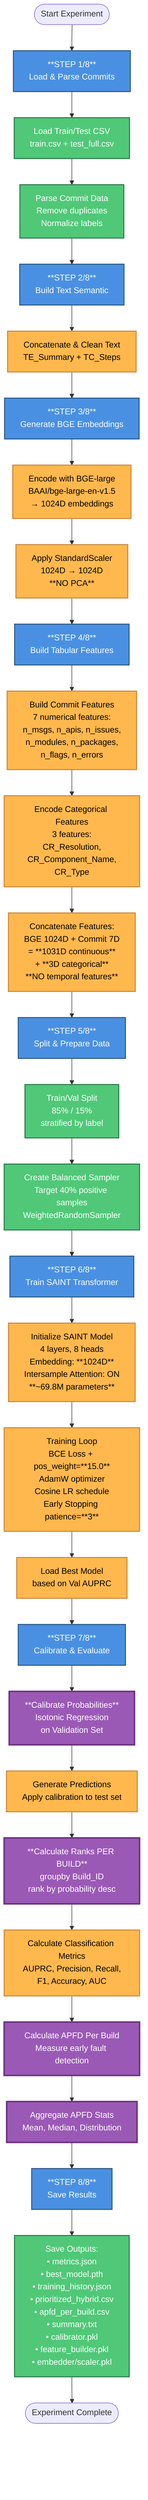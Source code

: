 flowchart TD
    Start([Start Experiment]) --> Step1[**STEP 1/8**<br/>Load & Parse Commits]

    %% Step 1: Load and Parse Commits
    Step1 --> LoadCSV[Load Train/Test CSV<br/>train.csv + test_full.csv]
    LoadCSV --> ParseCommits[Parse Commit Data<br/>Remove duplicates<br/>Normalize labels]

    %% Step 2: Build Text Semantic
    ParseCommits --> Step2[**STEP 2/8**<br/>Build Text Semantic]
    Step2 --> ProcessText[Concatenate & Clean Text<br/>TE_Summary + TC_Steps]

    %% Step 3: Generate BGE Embeddings
    ProcessText --> Step3[**STEP 3/8**<br/>Generate BGE Embeddings]
    Step3 --> EmbedText[Encode with BGE-large<br/>BAAI/bge-large-en-v1.5<br/>→ 1024D embeddings]
    EmbedText --> ScaleEmbed[Apply StandardScaler<br/>1024D → 1024D<br/>**NO PCA**]

    %% Step 4: Build Tabular Features
    ScaleEmbed --> Step4[**STEP 4/8**<br/>Build Tabular Features]
    Step4 --> BuildCommit[Build Commit Features<br/>7 numerical features:<br/>n_msgs, n_apis, n_issues,<br/>n_modules, n_packages,<br/>n_flags, n_errors]
    BuildCommit --> BuildCategorical[Encode Categorical Features<br/>3 features:<br/>CR_Resolution,<br/>CR_Component_Name,<br/>CR_Type]
    BuildCategorical --> ConcatFeatures[Concatenate Features:<br/>BGE 1024D + Commit 7D<br/>= **1031D continuous**<br/>+ **3D categorical**<br/>**NO temporal features**]

    %% Step 5: Split & Prepare Data
    ConcatFeatures --> Step5[**STEP 5/8**<br/>Split & Prepare Data]
    Step5 --> SplitData[Train/Val Split<br/>85% / 15%<br/>stratified by label]
    SplitData --> BalanceSampler[Create Balanced Sampler<br/>Target 40% positive samples<br/>WeightedRandomSampler]

    %% Step 6: Train SAINT Transformer
    BalanceSampler --> Step6[**STEP 6/8**<br/>Train SAINT Transformer]
    Step6 --> InitModel[Initialize SAINT Model<br/>4 layers, 8 heads<br/>Embedding: **1024D**<br/>Intersample Attention: ON<br/>**~69.8M parameters**]
    InitModel --> TrainLoop[Training Loop<br/>BCE Loss + pos_weight=**15.0**<br/>AdamW optimizer<br/>Cosine LR schedule<br/>Early Stopping patience=**3**]
    TrainLoop --> LoadBestModel[Load Best Model<br/>based on Val AUPRC]

    %% Step 7: Calibrate & Evaluate
    LoadBestModel --> Step7[**STEP 7/8**<br/>Calibrate & Evaluate]
    Step7 --> Calibrate[**Calibrate Probabilities**<br/>Isotonic Regression<br/>on Validation Set]
    Calibrate --> Predict[Generate Predictions<br/>Apply calibration to test set]
    Predict --> CalcRanksPERBUILD[**Calculate Ranks PER BUILD**<br/>groupby Build_ID<br/>rank by probability desc]
    CalcRanksPERBUILD --> CalcMetrics[Calculate Classification Metrics<br/>AUPRC, Precision, Recall,<br/>F1, Accuracy, AUC]
    CalcMetrics --> CalcAPFDPerBuild[Calculate APFD Per Build<br/>Measure early fault detection]
    CalcAPFDPerBuild --> AggregateAPFD[Aggregate APFD Stats<br/>Mean, Median, Distribution]

    %% Step 8: Save Results
    AggregateAPFD --> Step8[**STEP 8/8**<br/>Save Results]
    Step8 --> SaveOutputs[Save Outputs:<br/>• metrics.json<br/>• best_model.pth<br/>• training_history.json<br/>• prioritized_hybrid.csv<br/>• apfd_per_build.csv<br/>• summary.txt<br/>• calibrator.pkl<br/>• feature_builder.pkl<br/>• embedder/scaler.pkl]
    SaveOutputs --> End([Experiment Complete])

    %% Styling
    classDef stepClass fill:#4A90E2,stroke:#2E5C8A,stroke-width:2px,color:#fff
    classDef dataClass fill:#50C878,stroke:#2E7D4E,stroke-width:2px,color:#fff
    classDef processClass fill:#FFB84D,stroke:#CC8A3D,stroke-width:2px,color:#000
    classDef criticalClass fill:#9B59B6,stroke:#6C3483,stroke-width:3px,color:#fff
    classDef newClass fill:#E74C3C,stroke:#C0392B,stroke-width:3px,color:#fff

    class Step1,Step2,Step3,Step4,Step5,Step6,Step7,Step8 stepClass
    class LoadCSV,ParseCommits,SplitData,BalanceSampler,SaveOutputs dataClass
    class ProcessText,EmbedText,ScaleEmbed,BuildCommit,BuildCategorical,ConcatFeatures,InitModel,TrainLoop,LoadBestModel,Predict,CalcMetrics processClass
    class Calibrate,CalcRanksPERBUILD,CalcAPFDPerBuild,AggregateAPFD criticalClass